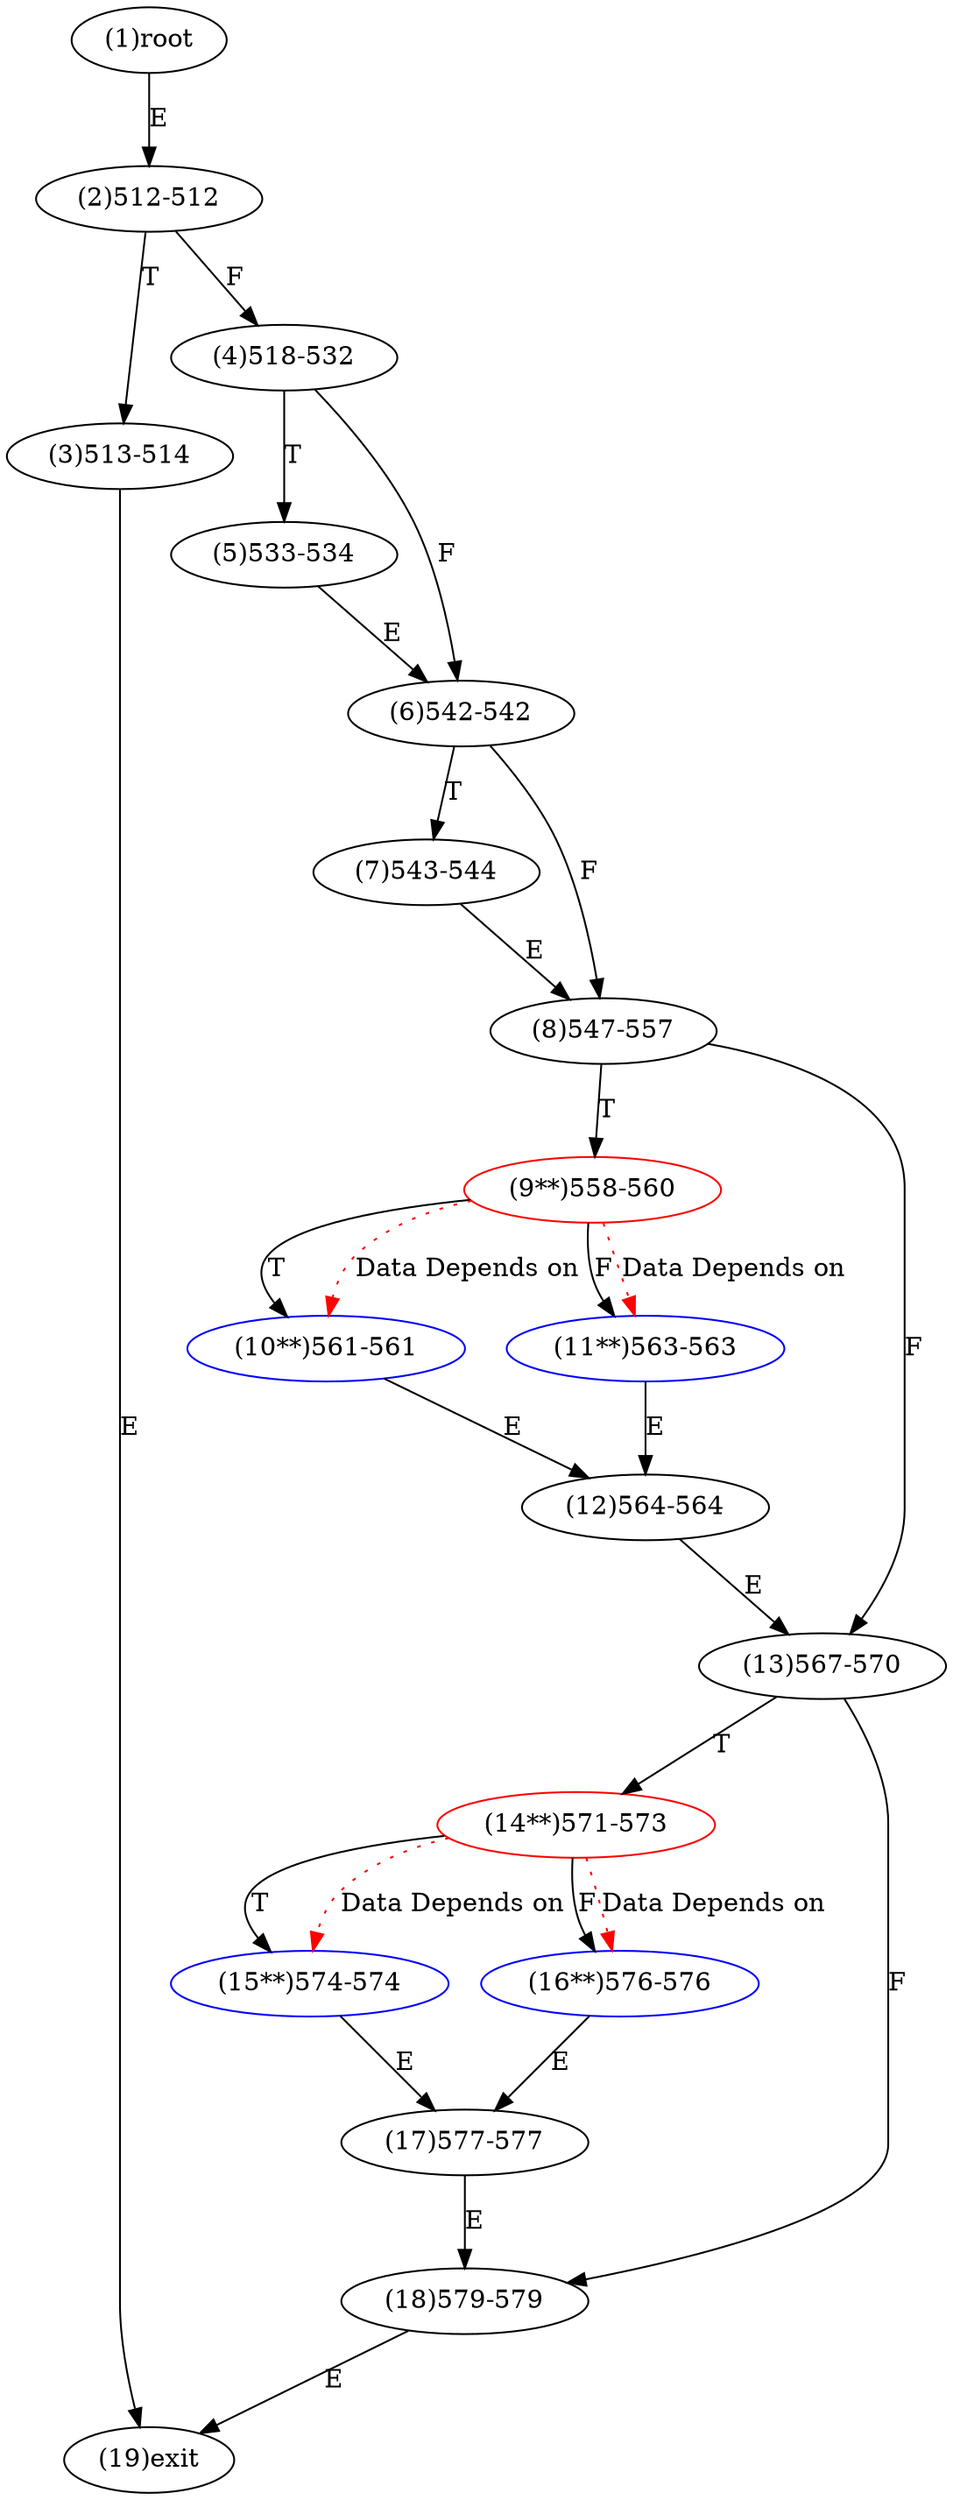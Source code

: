 digraph "" { 
1[ label="(1)root"];
2[ label="(2)512-512"];
3[ label="(3)513-514"];
4[ label="(4)518-532"];
5[ label="(5)533-534"];
6[ label="(6)542-542"];
7[ label="(7)543-544"];
8[ label="(8)547-557"];
9[ label="(9**)558-560",color=red];
10[ label="(10**)561-561",color=blue];
11[ label="(11**)563-563",color=blue];
12[ label="(12)564-564"];
13[ label="(13)567-570"];
14[ label="(14**)571-573",color=red];
15[ label="(15**)574-574",color=blue];
17[ label="(17)577-577"];
16[ label="(16**)576-576",color=blue];
19[ label="(19)exit"];
18[ label="(18)579-579"];
1->2[ label="E"];
2->4[ label="F"];
2->3[ label="T"];
3->19[ label="E"];
4->6[ label="F"];
4->5[ label="T"];
5->6[ label="E"];
6->8[ label="F"];
6->7[ label="T"];
7->8[ label="E"];
8->13[ label="F"];
8->9[ label="T"];
9->11[ label="F"];
9->10[ label="T"];
10->12[ label="E"];
11->12[ label="E"];
12->13[ label="E"];
13->18[ label="F"];
13->14[ label="T"];
14->16[ label="F"];
14->15[ label="T"];
15->17[ label="E"];
16->17[ label="E"];
17->18[ label="E"];
18->19[ label="E"];
9->11[ color="red" label="Data Depends on" style = dotted ];
9->10[ color="red" label="Data Depends on" style = dotted ];
14->15[ color="red" label="Data Depends on" style = dotted ];
14->16[ color="red" label="Data Depends on" style = dotted ];
}